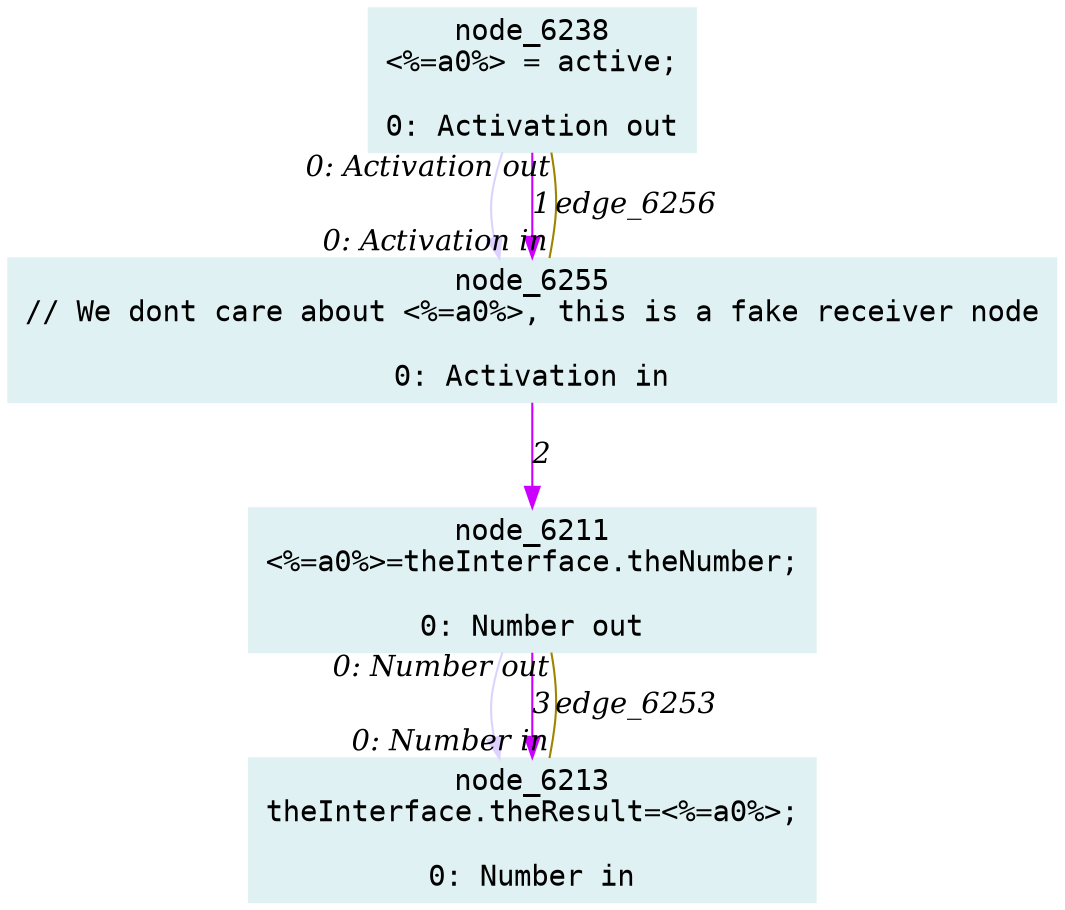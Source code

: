 digraph g{node_6211 [shape="box", style="filled", color="#dff1f2", fontname="Courier", label="node_6211
<%=a0%>=theInterface.theNumber;

0: Number out" ]
node_6213 [shape="box", style="filled", color="#dff1f2", fontname="Courier", label="node_6213
theInterface.theResult=<%=a0%>;

0: Number in" ]
node_6238 [shape="box", style="filled", color="#dff1f2", fontname="Courier", label="node_6238
<%=a0%> = active;

0: Activation out" ]
node_6255 [shape="box", style="filled", color="#dff1f2", fontname="Courier", label="node_6255
// We dont care about <%=a0%>, this is a fake receiver node

0: Activation in" ]
node_6211 -> node_6213 [dir=forward, arrowHead=normal, fontname="Times-Italic", arrowsize=1, color="#ddd2ff", label="",  headlabel="", taillabel="" ]
node_6238 -> node_6255 [dir=forward, arrowHead=normal, fontname="Times-Italic", arrowsize=1, color="#ddd2ff", label="",  headlabel="", taillabel="" ]
node_6238 -> node_6255 [dir=forward, arrowHead=normal, fontname="Times-Italic", arrowsize=1, color="#cc00ff", label="1",  headlabel="", taillabel="" ]
node_6255 -> node_6211 [dir=forward, arrowHead=normal, fontname="Times-Italic", arrowsize=1, color="#cc00ff", label="2",  headlabel="", taillabel="" ]
node_6211 -> node_6213 [dir=forward, arrowHead=normal, fontname="Times-Italic", arrowsize=1, color="#cc00ff", label="3",  headlabel="", taillabel="" ]
node_6211 -> node_6213 [dir=none, arrowHead=none, fontname="Times-Italic", arrowsize=1, color="#9d8400", label="edge_6253",  headlabel="0: Number in", taillabel="0: Number out" ]
node_6238 -> node_6255 [dir=none, arrowHead=none, fontname="Times-Italic", arrowsize=1, color="#9d8400", label="edge_6256",  headlabel="0: Activation in", taillabel="0: Activation out" ]
}